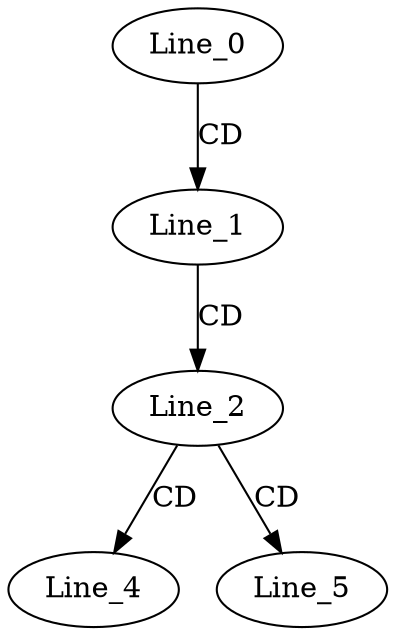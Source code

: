 digraph G {
  Line_0;
  Line_1;
  Line_2;
  Line_4;
  Line_5;
  Line_0 -> Line_1 [ label="CD" ];
  Line_1 -> Line_2 [ label="CD" ];
  Line_2 -> Line_4 [ label="CD" ];
  Line_2 -> Line_5 [ label="CD" ];
}

